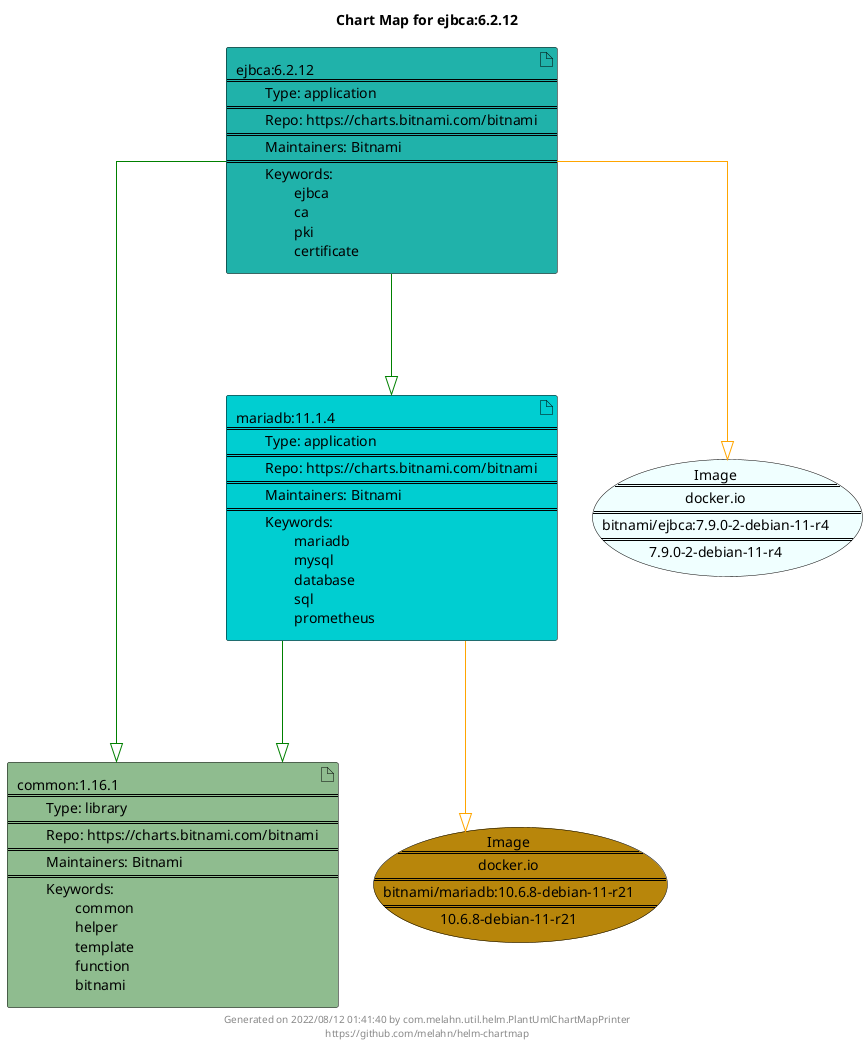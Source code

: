@startuml
skinparam linetype ortho
skinparam backgroundColor white
skinparam usecaseBorderColor black
skinparam usecaseArrowColor LightSlateGray
skinparam artifactBorderColor black
skinparam artifactArrowColor LightSlateGray

title Chart Map for ejbca:6.2.12

'There are 3 referenced Helm Charts
artifact "common:1.16.1\n====\n\tType: library\n====\n\tRepo: https://charts.bitnami.com/bitnami\n====\n\tMaintainers: Bitnami\n====\n\tKeywords: \n\t\tcommon\n\t\thelper\n\t\ttemplate\n\t\tfunction\n\t\tbitnami" as common_1_16_1 #DarkSeaGreen
artifact "ejbca:6.2.12\n====\n\tType: application\n====\n\tRepo: https://charts.bitnami.com/bitnami\n====\n\tMaintainers: Bitnami\n====\n\tKeywords: \n\t\tejbca\n\t\tca\n\t\tpki\n\t\tcertificate" as ejbca_6_2_12 #LightSeaGreen
artifact "mariadb:11.1.4\n====\n\tType: application\n====\n\tRepo: https://charts.bitnami.com/bitnami\n====\n\tMaintainers: Bitnami\n====\n\tKeywords: \n\t\tmariadb\n\t\tmysql\n\t\tdatabase\n\t\tsql\n\t\tprometheus" as mariadb_11_1_4 #DarkTurquoise

'There are 2 referenced Docker Images
usecase "Image\n====\ndocker.io\n====\nbitnami/mariadb:10.6.8-debian-11-r21\n====\n10.6.8-debian-11-r21" as docker_io_bitnami_mariadb_10_6_8_debian_11_r21 #DarkGoldenRod
usecase "Image\n====\ndocker.io\n====\nbitnami/ejbca:7.9.0-2-debian-11-r4\n====\n7.9.0-2-debian-11-r4" as docker_io_bitnami_ejbca_7_9_0_2_debian_11_r4 #Azure

'Chart Dependencies
ejbca_6_2_12--[#green]-|>common_1_16_1
ejbca_6_2_12--[#green]-|>mariadb_11_1_4
mariadb_11_1_4--[#green]-|>common_1_16_1
ejbca_6_2_12--[#orange]-|>docker_io_bitnami_ejbca_7_9_0_2_debian_11_r4
mariadb_11_1_4--[#orange]-|>docker_io_bitnami_mariadb_10_6_8_debian_11_r21

center footer Generated on 2022/08/12 01:41:40 by com.melahn.util.helm.PlantUmlChartMapPrinter\nhttps://github.com/melahn/helm-chartmap
@enduml
